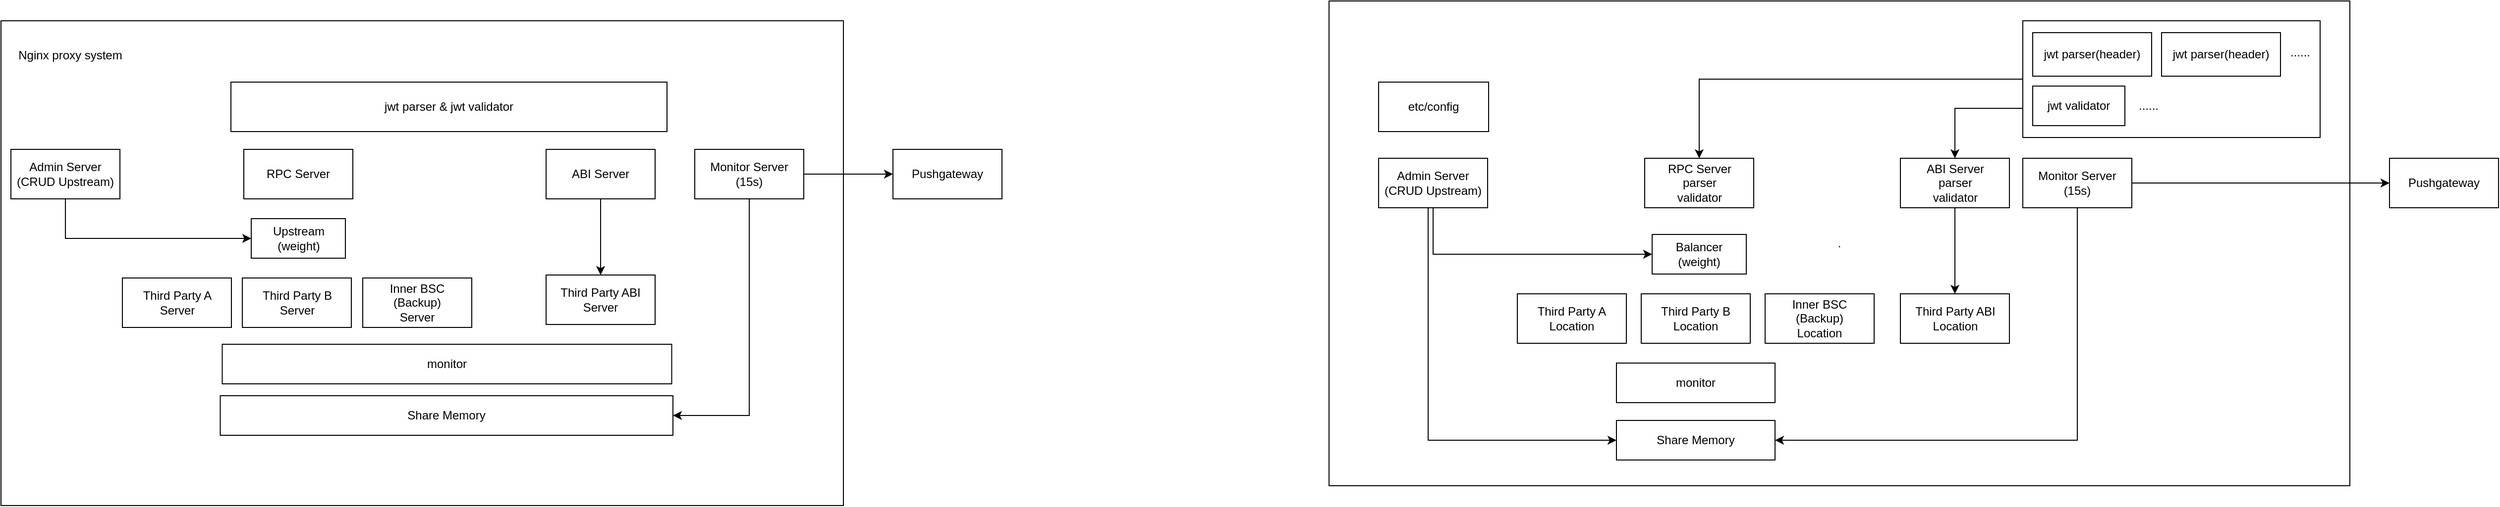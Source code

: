<mxfile version="21.6.8" type="github">
  <diagram name="第 1 页" id="I2XFA1oWSrMoanQ1U5YX">
    <mxGraphModel dx="1831" dy="527" grid="1" gridSize="10" guides="1" tooltips="1" connect="1" arrows="1" fold="1" page="1" pageScale="1" pageWidth="827" pageHeight="1169" math="0" shadow="0">
      <root>
        <mxCell id="0" />
        <mxCell id="1" parent="0" />
        <mxCell id="pNgz6F5PM2ELaMQ6vMBq-45" value="." style="html=1;whiteSpace=wrap;" vertex="1" parent="1">
          <mxGeometry x="1330" y="120" width="1030" height="490" as="geometry" />
        </mxCell>
        <mxCell id="pNgz6F5PM2ELaMQ6vMBq-39" value="" style="html=1;whiteSpace=wrap;" vertex="1" parent="1">
          <mxGeometry x="-10" y="140" width="850" height="490" as="geometry" />
        </mxCell>
        <mxCell id="pNgz6F5PM2ELaMQ6vMBq-3" value="jwt&amp;nbsp;parser &amp;amp; jwt&amp;nbsp;validator" style="html=1;whiteSpace=wrap;" vertex="1" parent="1">
          <mxGeometry x="222" y="202" width="440" height="50" as="geometry" />
        </mxCell>
        <mxCell id="pNgz6F5PM2ELaMQ6vMBq-4" value="RPC Server" style="html=1;whiteSpace=wrap;" vertex="1" parent="1">
          <mxGeometry x="235" y="270" width="110" height="50" as="geometry" />
        </mxCell>
        <mxCell id="pNgz6F5PM2ELaMQ6vMBq-33" style="edgeStyle=orthogonalEdgeStyle;rounded=0;orthogonalLoop=1;jettySize=auto;html=1;exitX=0.5;exitY=1;exitDx=0;exitDy=0;entryX=0.5;entryY=0;entryDx=0;entryDy=0;" edge="1" parent="1" source="pNgz6F5PM2ELaMQ6vMBq-5" target="pNgz6F5PM2ELaMQ6vMBq-32">
          <mxGeometry relative="1" as="geometry" />
        </mxCell>
        <mxCell id="pNgz6F5PM2ELaMQ6vMBq-5" value="ABI Server" style="html=1;whiteSpace=wrap;" vertex="1" parent="1">
          <mxGeometry x="540" y="270" width="110" height="50" as="geometry" />
        </mxCell>
        <mxCell id="pNgz6F5PM2ELaMQ6vMBq-6" value="Upstream&lt;br&gt;(weight)" style="html=1;whiteSpace=wrap;" vertex="1" parent="1">
          <mxGeometry x="242.5" y="340" width="95" height="40" as="geometry" />
        </mxCell>
        <mxCell id="pNgz6F5PM2ELaMQ6vMBq-7" value="Third Party A&lt;br&gt;Server" style="html=1;whiteSpace=wrap;" vertex="1" parent="1">
          <mxGeometry x="112.5" y="400" width="110" height="50" as="geometry" />
        </mxCell>
        <mxCell id="pNgz6F5PM2ELaMQ6vMBq-8" value="Third Party B&lt;br&gt;Server" style="html=1;whiteSpace=wrap;" vertex="1" parent="1">
          <mxGeometry x="233.5" y="400" width="110" height="50" as="geometry" />
        </mxCell>
        <mxCell id="pNgz6F5PM2ELaMQ6vMBq-9" value="monitor" style="html=1;whiteSpace=wrap;" vertex="1" parent="1">
          <mxGeometry x="213.25" y="467" width="453.5" height="40" as="geometry" />
        </mxCell>
        <mxCell id="pNgz6F5PM2ELaMQ6vMBq-10" value="Share Memory" style="html=1;whiteSpace=wrap;" vertex="1" parent="1">
          <mxGeometry x="211.25" y="519" width="456.75" height="40" as="geometry" />
        </mxCell>
        <mxCell id="pNgz6F5PM2ELaMQ6vMBq-11" value="Inner BSC&lt;br&gt;(Backup)&lt;br&gt;Server" style="html=1;whiteSpace=wrap;" vertex="1" parent="1">
          <mxGeometry x="355" y="400" width="110" height="50" as="geometry" />
        </mxCell>
        <mxCell id="pNgz6F5PM2ELaMQ6vMBq-13" style="edgeStyle=orthogonalEdgeStyle;rounded=0;orthogonalLoop=1;jettySize=auto;html=1;exitX=0.5;exitY=1;exitDx=0;exitDy=0;entryX=1;entryY=0.5;entryDx=0;entryDy=0;" edge="1" parent="1" source="pNgz6F5PM2ELaMQ6vMBq-12" target="pNgz6F5PM2ELaMQ6vMBq-10">
          <mxGeometry relative="1" as="geometry" />
        </mxCell>
        <mxCell id="pNgz6F5PM2ELaMQ6vMBq-38" style="edgeStyle=orthogonalEdgeStyle;rounded=0;orthogonalLoop=1;jettySize=auto;html=1;exitX=1;exitY=0.5;exitDx=0;exitDy=0;entryX=0;entryY=0.5;entryDx=0;entryDy=0;" edge="1" parent="1" source="pNgz6F5PM2ELaMQ6vMBq-12" target="pNgz6F5PM2ELaMQ6vMBq-37">
          <mxGeometry relative="1" as="geometry" />
        </mxCell>
        <mxCell id="pNgz6F5PM2ELaMQ6vMBq-12" value="Monitor Server&lt;br&gt;(15s)" style="html=1;whiteSpace=wrap;" vertex="1" parent="1">
          <mxGeometry x="690" y="270" width="110" height="50" as="geometry" />
        </mxCell>
        <mxCell id="pNgz6F5PM2ELaMQ6vMBq-17" value="RPC Server&lt;br&gt;parser&lt;br&gt;validator" style="html=1;whiteSpace=wrap;" vertex="1" parent="1">
          <mxGeometry x="1648.5" y="279" width="110" height="50" as="geometry" />
        </mxCell>
        <mxCell id="pNgz6F5PM2ELaMQ6vMBq-31" style="edgeStyle=orthogonalEdgeStyle;rounded=0;orthogonalLoop=1;jettySize=auto;html=1;" edge="1" parent="1" source="pNgz6F5PM2ELaMQ6vMBq-18" target="pNgz6F5PM2ELaMQ6vMBq-30">
          <mxGeometry relative="1" as="geometry" />
        </mxCell>
        <mxCell id="pNgz6F5PM2ELaMQ6vMBq-18" value="ABI Server&lt;br&gt;parser&lt;br style=&quot;border-color: var(--border-color);&quot;&gt;validator" style="html=1;whiteSpace=wrap;" vertex="1" parent="1">
          <mxGeometry x="1906.5" y="279" width="110" height="50" as="geometry" />
        </mxCell>
        <mxCell id="pNgz6F5PM2ELaMQ6vMBq-19" value="Balancer&lt;br&gt;(weight)" style="html=1;whiteSpace=wrap;" vertex="1" parent="1">
          <mxGeometry x="1656" y="356" width="95" height="40" as="geometry" />
        </mxCell>
        <mxCell id="pNgz6F5PM2ELaMQ6vMBq-20" value="Third Party A&lt;br&gt;Location" style="html=1;whiteSpace=wrap;" vertex="1" parent="1">
          <mxGeometry x="1520" y="416" width="110" height="50" as="geometry" />
        </mxCell>
        <mxCell id="pNgz6F5PM2ELaMQ6vMBq-21" value="Third Party B&lt;br&gt;Location" style="html=1;whiteSpace=wrap;" vertex="1" parent="1">
          <mxGeometry x="1645" y="416" width="110" height="50" as="geometry" />
        </mxCell>
        <mxCell id="pNgz6F5PM2ELaMQ6vMBq-22" value="monitor" style="html=1;whiteSpace=wrap;" vertex="1" parent="1">
          <mxGeometry x="1620" y="486" width="160" height="40" as="geometry" />
        </mxCell>
        <mxCell id="pNgz6F5PM2ELaMQ6vMBq-23" value="Share Memory" style="html=1;whiteSpace=wrap;" vertex="1" parent="1">
          <mxGeometry x="1620" y="544" width="160" height="40" as="geometry" />
        </mxCell>
        <mxCell id="pNgz6F5PM2ELaMQ6vMBq-24" value="Inner BSC&lt;br&gt;(Backup)&lt;br&gt;Location" style="html=1;whiteSpace=wrap;" vertex="1" parent="1">
          <mxGeometry x="1770" y="416" width="110" height="50" as="geometry" />
        </mxCell>
        <mxCell id="pNgz6F5PM2ELaMQ6vMBq-25" style="edgeStyle=orthogonalEdgeStyle;rounded=0;orthogonalLoop=1;jettySize=auto;html=1;exitX=0.5;exitY=1;exitDx=0;exitDy=0;entryX=1;entryY=0.5;entryDx=0;entryDy=0;" edge="1" parent="1" source="pNgz6F5PM2ELaMQ6vMBq-26" target="pNgz6F5PM2ELaMQ6vMBq-23">
          <mxGeometry relative="1" as="geometry" />
        </mxCell>
        <mxCell id="pNgz6F5PM2ELaMQ6vMBq-54" style="edgeStyle=orthogonalEdgeStyle;rounded=0;orthogonalLoop=1;jettySize=auto;html=1;" edge="1" parent="1" source="pNgz6F5PM2ELaMQ6vMBq-26" target="pNgz6F5PM2ELaMQ6vMBq-52">
          <mxGeometry relative="1" as="geometry" />
        </mxCell>
        <mxCell id="pNgz6F5PM2ELaMQ6vMBq-26" value="Monitor Server&lt;br&gt;(15s)" style="html=1;whiteSpace=wrap;" vertex="1" parent="1">
          <mxGeometry x="2030" y="279" width="110" height="50" as="geometry" />
        </mxCell>
        <mxCell id="pNgz6F5PM2ELaMQ6vMBq-30" value="Third Party ABI&lt;br&gt;Location" style="html=1;whiteSpace=wrap;" vertex="1" parent="1">
          <mxGeometry x="1906.5" y="416" width="110" height="50" as="geometry" />
        </mxCell>
        <mxCell id="pNgz6F5PM2ELaMQ6vMBq-32" value="Third Party ABI&lt;br&gt;Server" style="html=1;whiteSpace=wrap;" vertex="1" parent="1">
          <mxGeometry x="540" y="397" width="110" height="50" as="geometry" />
        </mxCell>
        <mxCell id="pNgz6F5PM2ELaMQ6vMBq-36" style="edgeStyle=orthogonalEdgeStyle;rounded=0;orthogonalLoop=1;jettySize=auto;html=1;exitX=0.5;exitY=1;exitDx=0;exitDy=0;entryX=0;entryY=0.5;entryDx=0;entryDy=0;" edge="1" parent="1" source="pNgz6F5PM2ELaMQ6vMBq-34" target="pNgz6F5PM2ELaMQ6vMBq-6">
          <mxGeometry relative="1" as="geometry" />
        </mxCell>
        <mxCell id="pNgz6F5PM2ELaMQ6vMBq-34" value="Admin Server&lt;br&gt;(CRUD Upstream)" style="html=1;whiteSpace=wrap;" vertex="1" parent="1">
          <mxGeometry y="270" width="110" height="50" as="geometry" />
        </mxCell>
        <mxCell id="pNgz6F5PM2ELaMQ6vMBq-37" value="Pushgateway" style="html=1;whiteSpace=wrap;" vertex="1" parent="1">
          <mxGeometry x="890" y="270" width="110" height="50" as="geometry" />
        </mxCell>
        <mxCell id="pNgz6F5PM2ELaMQ6vMBq-40" value="Nginx proxy system" style="text;html=1;strokeColor=none;fillColor=none;align=center;verticalAlign=middle;whiteSpace=wrap;rounded=0;" vertex="1" parent="1">
          <mxGeometry y="160" width="120" height="30" as="geometry" />
        </mxCell>
        <mxCell id="pNgz6F5PM2ELaMQ6vMBq-48" style="edgeStyle=orthogonalEdgeStyle;rounded=0;orthogonalLoop=1;jettySize=auto;html=1;entryX=0.5;entryY=0;entryDx=0;entryDy=0;" edge="1" parent="1" source="pNgz6F5PM2ELaMQ6vMBq-46" target="pNgz6F5PM2ELaMQ6vMBq-17">
          <mxGeometry relative="1" as="geometry" />
        </mxCell>
        <mxCell id="pNgz6F5PM2ELaMQ6vMBq-51" style="edgeStyle=orthogonalEdgeStyle;rounded=0;orthogonalLoop=1;jettySize=auto;html=1;exitX=0;exitY=0.75;exitDx=0;exitDy=0;entryX=0.5;entryY=0;entryDx=0;entryDy=0;" edge="1" parent="1" source="pNgz6F5PM2ELaMQ6vMBq-46" target="pNgz6F5PM2ELaMQ6vMBq-18">
          <mxGeometry relative="1" as="geometry" />
        </mxCell>
        <mxCell id="pNgz6F5PM2ELaMQ6vMBq-46" value="" style="rounded=0;whiteSpace=wrap;html=1;" vertex="1" parent="1">
          <mxGeometry x="2030" y="140" width="300" height="118" as="geometry" />
        </mxCell>
        <mxCell id="pNgz6F5PM2ELaMQ6vMBq-42" style="edgeStyle=orthogonalEdgeStyle;rounded=0;orthogonalLoop=1;jettySize=auto;html=1;entryX=0;entryY=0.5;entryDx=0;entryDy=0;" edge="1" parent="1" source="pNgz6F5PM2ELaMQ6vMBq-41" target="pNgz6F5PM2ELaMQ6vMBq-23">
          <mxGeometry relative="1" as="geometry">
            <Array as="points">
              <mxPoint x="1430" y="564" />
            </Array>
          </mxGeometry>
        </mxCell>
        <mxCell id="pNgz6F5PM2ELaMQ6vMBq-43" style="edgeStyle=orthogonalEdgeStyle;rounded=0;orthogonalLoop=1;jettySize=auto;html=1;entryX=0;entryY=0.5;entryDx=0;entryDy=0;" edge="1" parent="1" source="pNgz6F5PM2ELaMQ6vMBq-41" target="pNgz6F5PM2ELaMQ6vMBq-19">
          <mxGeometry relative="1" as="geometry">
            <Array as="points">
              <mxPoint x="1530" y="376" />
              <mxPoint x="1530" y="376" />
            </Array>
          </mxGeometry>
        </mxCell>
        <mxCell id="pNgz6F5PM2ELaMQ6vMBq-41" value="Admin Server&lt;br&gt;(CRUD Upstream)" style="html=1;whiteSpace=wrap;" vertex="1" parent="1">
          <mxGeometry x="1380" y="279" width="110" height="50" as="geometry" />
        </mxCell>
        <mxCell id="pNgz6F5PM2ELaMQ6vMBq-44" value="etc/config" style="rounded=0;whiteSpace=wrap;html=1;" vertex="1" parent="1">
          <mxGeometry x="1380" y="202" width="111" height="50" as="geometry" />
        </mxCell>
        <mxCell id="pNgz6F5PM2ELaMQ6vMBq-16" value="jwt&amp;nbsp;parser(header)" style="html=1;whiteSpace=wrap;" vertex="1" parent="1">
          <mxGeometry x="2040" y="152" width="120" height="44" as="geometry" />
        </mxCell>
        <mxCell id="pNgz6F5PM2ELaMQ6vMBq-27" value="jwt&amp;nbsp;validator" style="html=1;whiteSpace=wrap;" vertex="1" parent="1">
          <mxGeometry x="2040" y="206" width="93" height="40" as="geometry" />
        </mxCell>
        <mxCell id="pNgz6F5PM2ELaMQ6vMBq-47" value="......" style="text;html=1;strokeColor=none;fillColor=none;align=center;verticalAlign=middle;whiteSpace=wrap;rounded=0;" vertex="1" parent="1">
          <mxGeometry x="2280" y="157" width="60" height="30" as="geometry" />
        </mxCell>
        <mxCell id="pNgz6F5PM2ELaMQ6vMBq-49" value="jwt&amp;nbsp;parser(header)" style="html=1;whiteSpace=wrap;" vertex="1" parent="1">
          <mxGeometry x="2170" y="152" width="120" height="44" as="geometry" />
        </mxCell>
        <mxCell id="pNgz6F5PM2ELaMQ6vMBq-50" value="......" style="text;html=1;strokeColor=none;fillColor=none;align=center;verticalAlign=middle;whiteSpace=wrap;rounded=0;" vertex="1" parent="1">
          <mxGeometry x="2127" y="211" width="60" height="30" as="geometry" />
        </mxCell>
        <mxCell id="pNgz6F5PM2ELaMQ6vMBq-52" value="Pushgateway" style="html=1;whiteSpace=wrap;" vertex="1" parent="1">
          <mxGeometry x="2400" y="279" width="110" height="50" as="geometry" />
        </mxCell>
      </root>
    </mxGraphModel>
  </diagram>
</mxfile>
